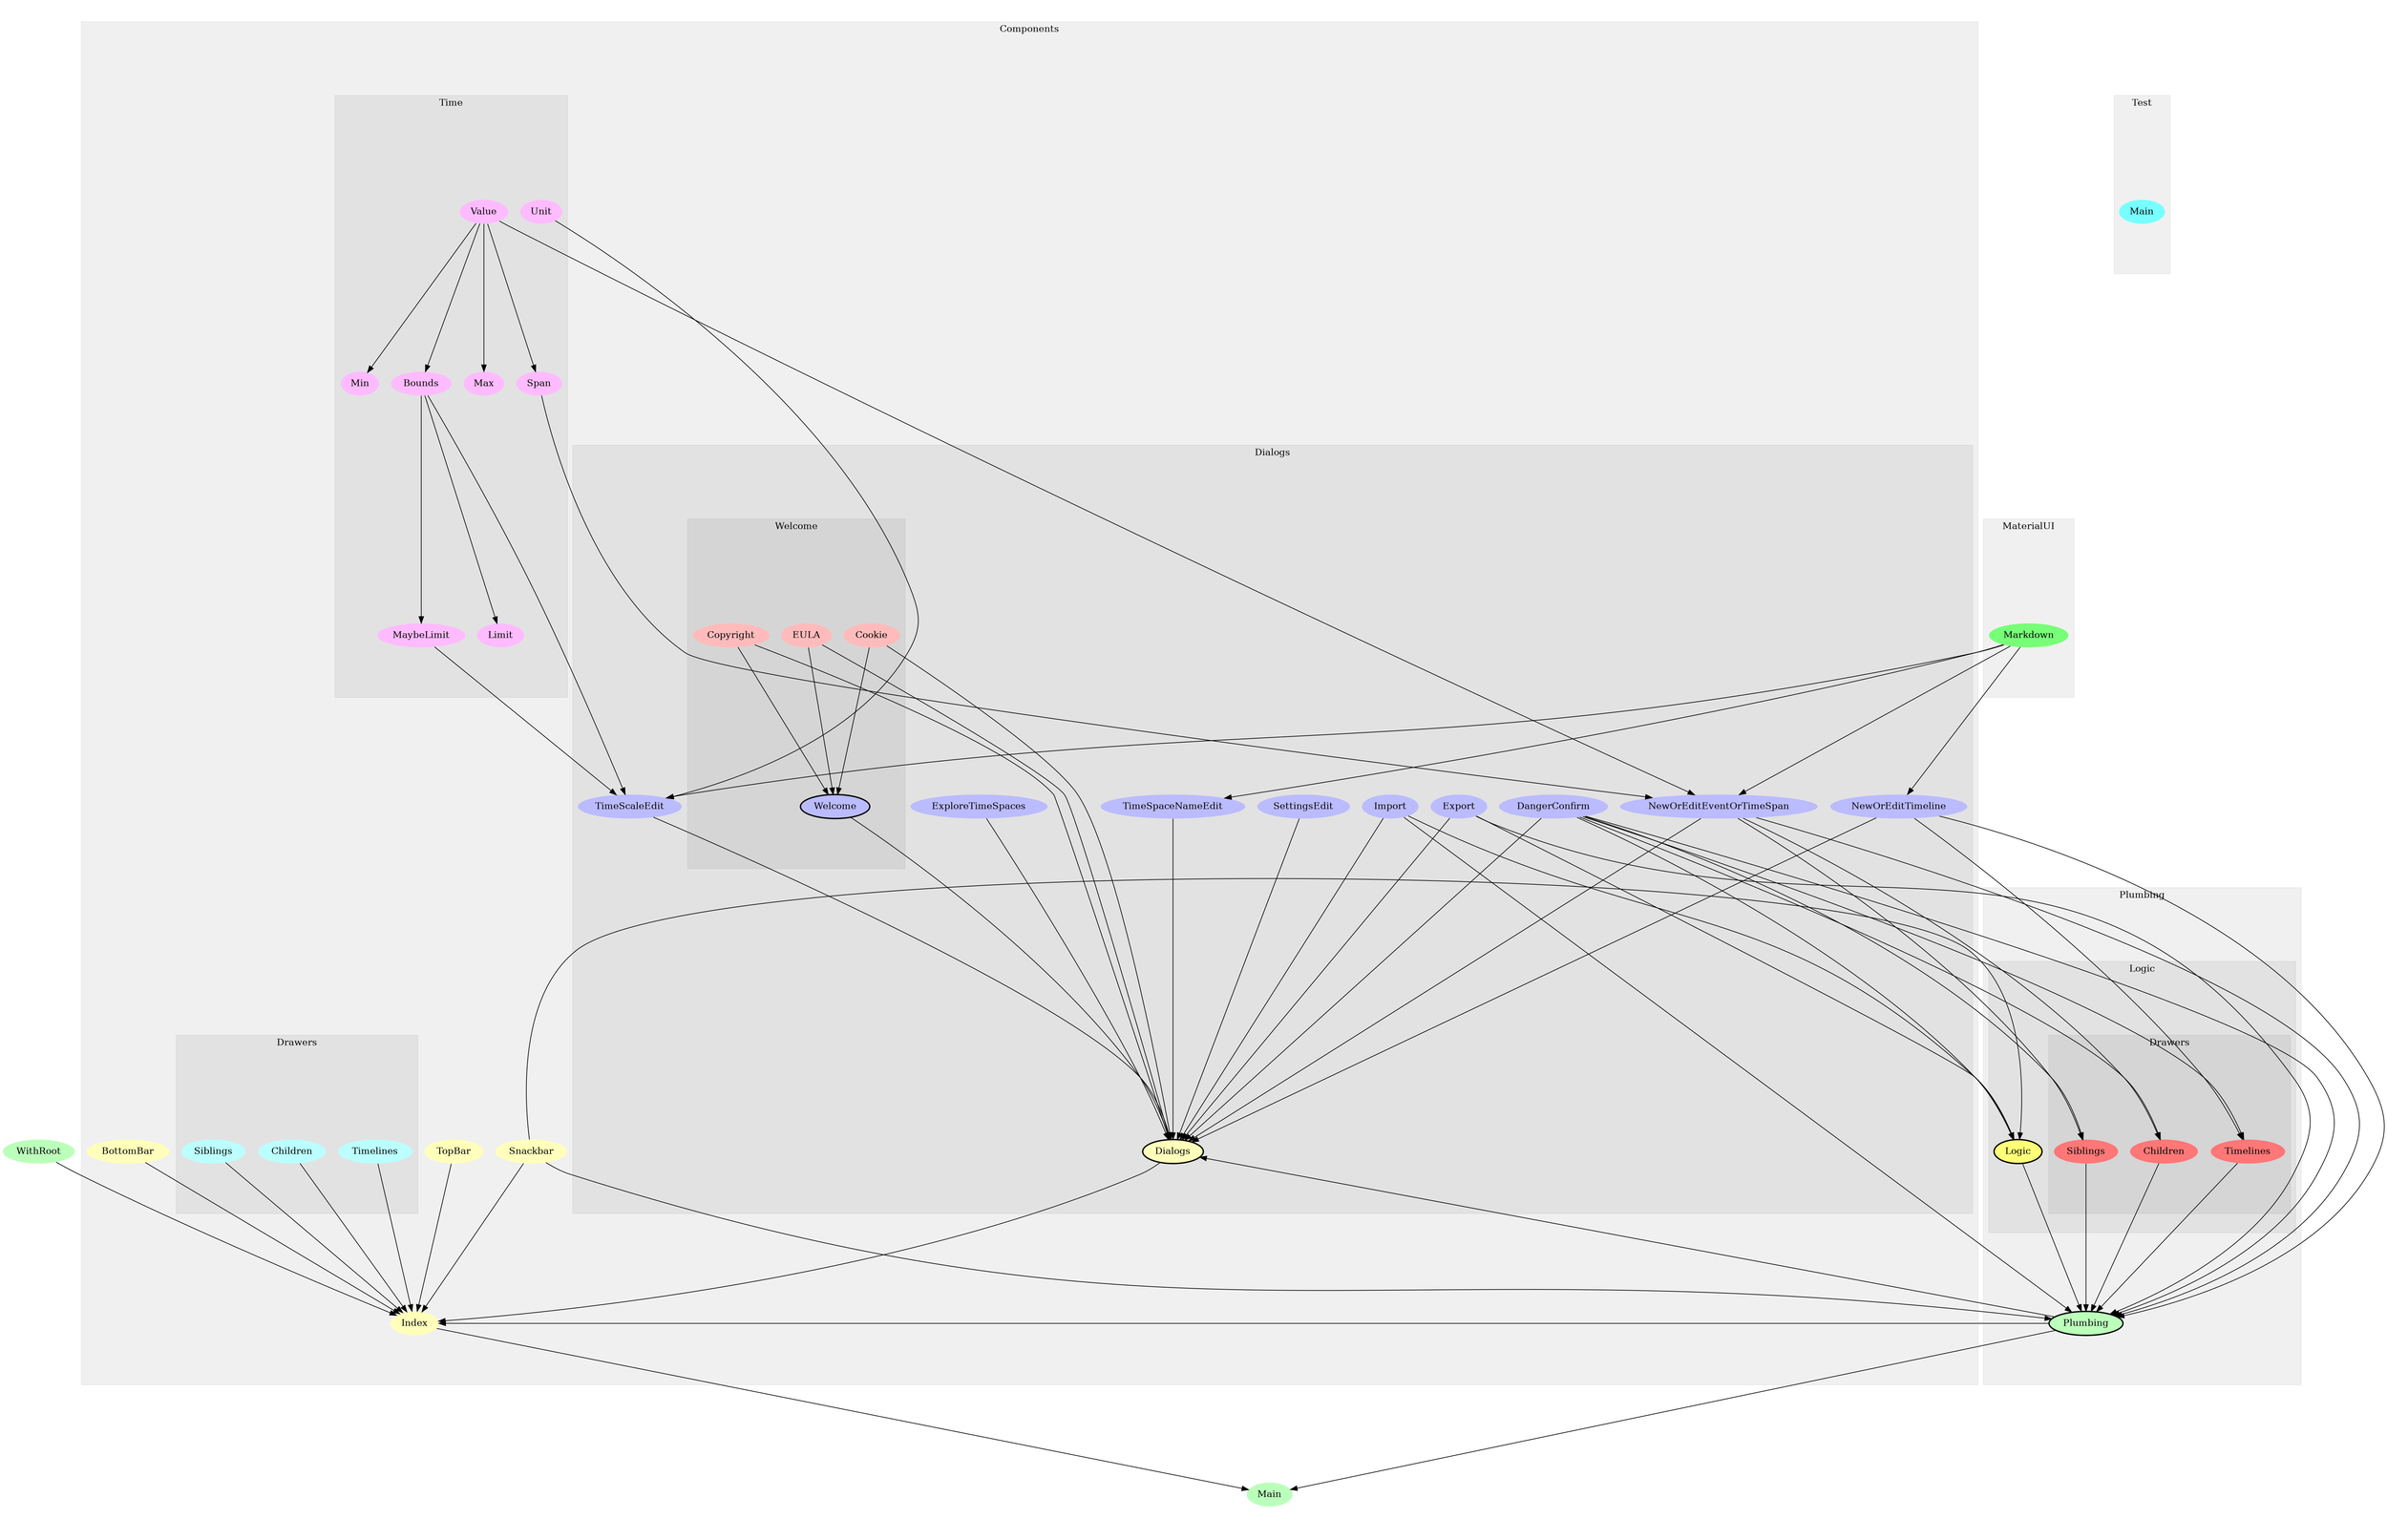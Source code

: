 digraph Modules {
size="48,32";
ratio="fill";
u6[label="WithRoot",style="filled",fillcolor="#bbffbb",penwidth="0"];
u36[label="Main",style="filled",fillcolor="#bbffbb",penwidth="0"];
subgraph cluster_0 {
label="Components";
color="#0000000F";
style="filled";
u19[label="Snackbar",style="filled",fillcolor="#ffffbb",penwidth="0"];
u20[label="BottomBar",style="filled",fillcolor="#ffffbb",penwidth="0"];
u21[label="TopBar",style="filled",fillcolor="#ffffbb",penwidth="0"];
u22[label="Index",style="filled",fillcolor="#ffffbb",penwidth="0"];
subgraph cluster_1 {
label="Dialogs";
color="#0000000F";
style="filled";
u7[label="Dialogs",style="filled,bold",fillcolor="#ffffbb"];
u23[label="TimeSpaceNameEdit",style="filled",fillcolor="#bbbbff",penwidth="0"];
u24[label="TimeScaleEdit",style="filled",fillcolor="#bbbbff",penwidth="0"];
u25[label="Import",style="filled",fillcolor="#bbbbff",penwidth="0"];
u26[label="NewOrEditEventOrTimeSpan",style="filled",fillcolor="#bbbbff",penwidth="0"];
u27[label="NewOrEditTimeline",style="filled",fillcolor="#bbbbff",penwidth="0"];
u28[label="ExploreTimeSpaces",style="filled",fillcolor="#bbbbff",penwidth="0"];
u30[label="Export",style="filled",fillcolor="#bbbbff",penwidth="0"];
u31[label="SettingsEdit",style="filled",fillcolor="#bbbbff",penwidth="0"];
u32[label="DangerConfirm",style="filled",fillcolor="#bbbbff",penwidth="0"];
subgraph cluster_2 {
label="Welcome";
color="#0000000F";
style="filled";
u29[label="Welcome",style="filled,bold",fillcolor="#bbbbff"];
u33[label="Copyright",style="filled",fillcolor="#ffbbbb",penwidth="0"];
u34[label="EULA",style="filled",fillcolor="#ffbbbb",penwidth="0"];
u35[label="Cookie",style="filled",fillcolor="#ffbbbb",penwidth="0"];

}

}
subgraph cluster_3 {
label="Drawers";
color="#0000000F";
style="filled";
u8[label="Siblings",style="filled",fillcolor="#bbffff",penwidth="0"];
u9[label="Timelines",style="filled",fillcolor="#bbffff",penwidth="0"];
u10[label="Children",style="filled",fillcolor="#bbffff",penwidth="0"];

}
subgraph cluster_4 {
label="Time";
color="#0000000F";
style="filled";
u11[label="Min",style="filled",fillcolor="#ffbbff",penwidth="0"];
u12[label="Unit",style="filled",fillcolor="#ffbbff",penwidth="0"];
u13[label="MaybeLimit",style="filled",fillcolor="#ffbbff",penwidth="0"];
u14[label="Limit",style="filled",fillcolor="#ffbbff",penwidth="0"];
u15[label="Value",style="filled",fillcolor="#ffbbff",penwidth="0"];
u16[label="Bounds",style="filled",fillcolor="#ffbbff",penwidth="0"];
u17[label="Max",style="filled",fillcolor="#ffbbff",penwidth="0"];
u18[label="Span",style="filled",fillcolor="#ffbbff",penwidth="0"];

}

}
subgraph cluster_5 {
label="MaterialUI";
color="#0000000F";
style="filled";
u5[label="Markdown",style="filled",fillcolor="#77ff77",penwidth="0"];

}
subgraph cluster_6 {
label="Plumbing";
color="#0000000F";
style="filled";
u0[label="Plumbing",style="filled,bold",fillcolor="#bbffbb"];
subgraph cluster_7 {
label="Logic";
color="#0000000F";
style="filled";
u4[label="Logic",style="filled,bold",fillcolor="#ffff77"];
subgraph cluster_8 {
label="Drawers";
color="#0000000F";
style="filled";
u1[label="Siblings",style="filled",fillcolor="#ff7777",penwidth="0"];
u2[label="Timelines",style="filled",fillcolor="#ff7777",penwidth="0"];
u3[label="Children",style="filled",fillcolor="#ff7777",penwidth="0"];

}

}

}
subgraph cluster_9 {
label="Test";
color="#0000000F";
style="filled";
u37[label="Main",style="filled",fillcolor="#77ffff",penwidth="0"];

}
u1 -> u0;
u2 -> u0;
u3 -> u0;
u4 -> u0;
u19 -> u0;
u25 -> u0;
u26 -> u0;
u27 -> u0;
u30 -> u0;
u32 -> u0;
u26 -> u1;
u32 -> u1;
u27 -> u2;
u32 -> u2;
u26 -> u3;
u32 -> u3;
u19 -> u4;
u25 -> u4;
u30 -> u4;
u32 -> u4;
u0 -> u7;
u23 -> u7;
u24 -> u7;
u25 -> u7;
u26 -> u7;
u27 -> u7;
u28 -> u7;
u29 -> u7;
u30 -> u7;
u31 -> u7;
u32 -> u7;
u33 -> u7;
u34 -> u7;
u35 -> u7;
u15 -> u11;
u16 -> u13;
u16 -> u14;
u15 -> u16;
u15 -> u17;
u15 -> u18;
u0 -> u22;
u6 -> u22;
u7 -> u22;
u8 -> u22;
u9 -> u22;
u10 -> u22;
u19 -> u22;
u20 -> u22;
u21 -> u22;
u5 -> u23;
u5 -> u24;
u12 -> u24;
u13 -> u24;
u16 -> u24;
u5 -> u26;
u15 -> u26;
u18 -> u26;
u5 -> u27;
u33 -> u29;
u34 -> u29;
u35 -> u29;
u0 -> u36;
u22 -> u36;

}
